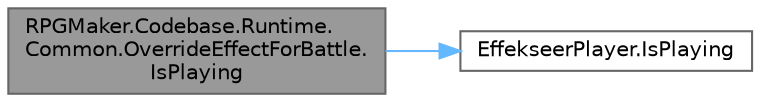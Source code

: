 digraph "RPGMaker.Codebase.Runtime.Common.OverrideEffectForBattle.IsPlaying"
{
 // LATEX_PDF_SIZE
  bgcolor="transparent";
  edge [fontname=Helvetica,fontsize=10,labelfontname=Helvetica,labelfontsize=10];
  node [fontname=Helvetica,fontsize=10,shape=box,height=0.2,width=0.4];
  rankdir="LR";
  Node1 [id="Node000001",label="RPGMaker.Codebase.Runtime.\lCommon.OverrideEffectForBattle.\lIsPlaying",height=0.2,width=0.4,color="gray40", fillcolor="grey60", style="filled", fontcolor="black",tooltip="😁 再生中かどうか"];
  Node1 -> Node2 [id="edge1_Node000001_Node000002",color="steelblue1",style="solid",tooltip=" "];
  Node2 [id="Node000002",label="EffekseerPlayer.IsPlaying",height=0.2,width=0.4,color="grey40", fillcolor="white", style="filled",URL="$d0/d49/class_effekseer_player.html#a76e268de57942ebf721d382c0a9b3445",tooltip="😁 再生中かどうか"];
}
